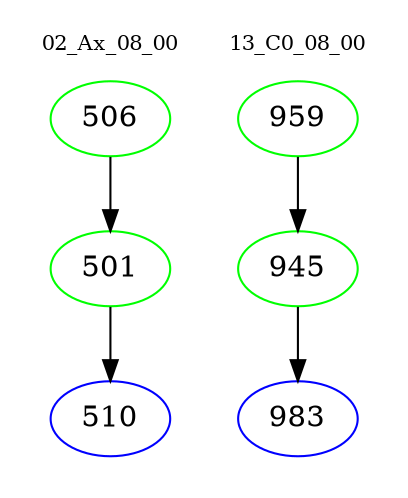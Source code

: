 digraph{
subgraph cluster_0 {
color = white
label = "02_Ax_08_00";
fontsize=10;
T0_506 [label="506", color="green"]
T0_506 -> T0_501 [color="black"]
T0_501 [label="501", color="green"]
T0_501 -> T0_510 [color="black"]
T0_510 [label="510", color="blue"]
}
subgraph cluster_1 {
color = white
label = "13_C0_08_00";
fontsize=10;
T1_959 [label="959", color="green"]
T1_959 -> T1_945 [color="black"]
T1_945 [label="945", color="green"]
T1_945 -> T1_983 [color="black"]
T1_983 [label="983", color="blue"]
}
}
